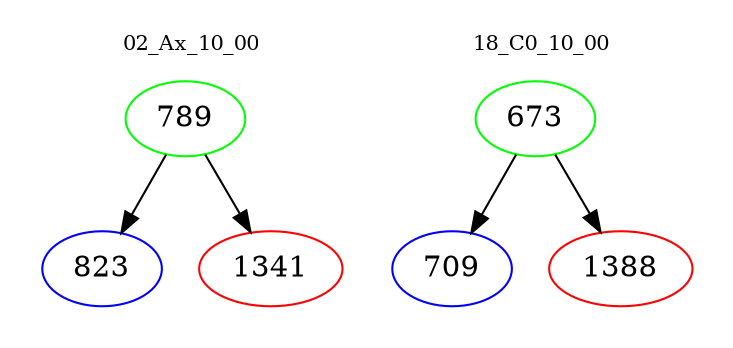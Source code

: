 digraph{
subgraph cluster_0 {
color = white
label = "02_Ax_10_00";
fontsize=10;
T0_789 [label="789", color="green"]
T0_789 -> T0_823 [color="black"]
T0_823 [label="823", color="blue"]
T0_789 -> T0_1341 [color="black"]
T0_1341 [label="1341", color="red"]
}
subgraph cluster_1 {
color = white
label = "18_C0_10_00";
fontsize=10;
T1_673 [label="673", color="green"]
T1_673 -> T1_709 [color="black"]
T1_709 [label="709", color="blue"]
T1_673 -> T1_1388 [color="black"]
T1_1388 [label="1388", color="red"]
}
}

